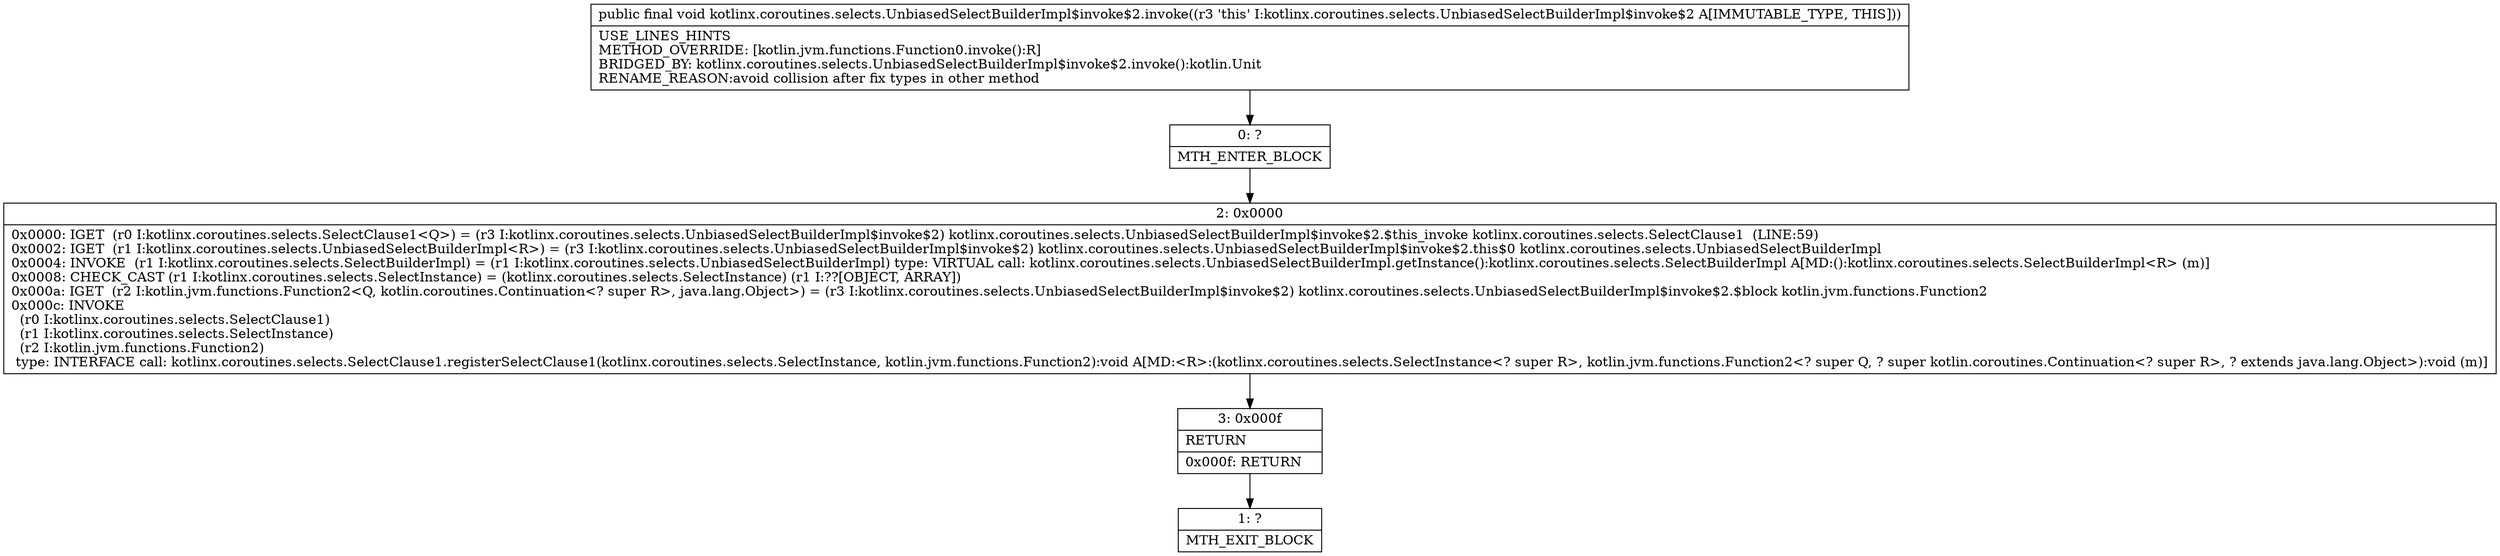 digraph "CFG forkotlinx.coroutines.selects.UnbiasedSelectBuilderImpl$invoke$2.invoke()V" {
Node_0 [shape=record,label="{0\:\ ?|MTH_ENTER_BLOCK\l}"];
Node_2 [shape=record,label="{2\:\ 0x0000|0x0000: IGET  (r0 I:kotlinx.coroutines.selects.SelectClause1\<Q\>) = (r3 I:kotlinx.coroutines.selects.UnbiasedSelectBuilderImpl$invoke$2) kotlinx.coroutines.selects.UnbiasedSelectBuilderImpl$invoke$2.$this_invoke kotlinx.coroutines.selects.SelectClause1  (LINE:59)\l0x0002: IGET  (r1 I:kotlinx.coroutines.selects.UnbiasedSelectBuilderImpl\<R\>) = (r3 I:kotlinx.coroutines.selects.UnbiasedSelectBuilderImpl$invoke$2) kotlinx.coroutines.selects.UnbiasedSelectBuilderImpl$invoke$2.this$0 kotlinx.coroutines.selects.UnbiasedSelectBuilderImpl \l0x0004: INVOKE  (r1 I:kotlinx.coroutines.selects.SelectBuilderImpl) = (r1 I:kotlinx.coroutines.selects.UnbiasedSelectBuilderImpl) type: VIRTUAL call: kotlinx.coroutines.selects.UnbiasedSelectBuilderImpl.getInstance():kotlinx.coroutines.selects.SelectBuilderImpl A[MD:():kotlinx.coroutines.selects.SelectBuilderImpl\<R\> (m)]\l0x0008: CHECK_CAST (r1 I:kotlinx.coroutines.selects.SelectInstance) = (kotlinx.coroutines.selects.SelectInstance) (r1 I:??[OBJECT, ARRAY]) \l0x000a: IGET  (r2 I:kotlin.jvm.functions.Function2\<Q, kotlin.coroutines.Continuation\<? super R\>, java.lang.Object\>) = (r3 I:kotlinx.coroutines.selects.UnbiasedSelectBuilderImpl$invoke$2) kotlinx.coroutines.selects.UnbiasedSelectBuilderImpl$invoke$2.$block kotlin.jvm.functions.Function2 \l0x000c: INVOKE  \l  (r0 I:kotlinx.coroutines.selects.SelectClause1)\l  (r1 I:kotlinx.coroutines.selects.SelectInstance)\l  (r2 I:kotlin.jvm.functions.Function2)\l type: INTERFACE call: kotlinx.coroutines.selects.SelectClause1.registerSelectClause1(kotlinx.coroutines.selects.SelectInstance, kotlin.jvm.functions.Function2):void A[MD:\<R\>:(kotlinx.coroutines.selects.SelectInstance\<? super R\>, kotlin.jvm.functions.Function2\<? super Q, ? super kotlin.coroutines.Continuation\<? super R\>, ? extends java.lang.Object\>):void (m)]\l}"];
Node_3 [shape=record,label="{3\:\ 0x000f|RETURN\l|0x000f: RETURN   \l}"];
Node_1 [shape=record,label="{1\:\ ?|MTH_EXIT_BLOCK\l}"];
MethodNode[shape=record,label="{public final void kotlinx.coroutines.selects.UnbiasedSelectBuilderImpl$invoke$2.invoke((r3 'this' I:kotlinx.coroutines.selects.UnbiasedSelectBuilderImpl$invoke$2 A[IMMUTABLE_TYPE, THIS]))  | USE_LINES_HINTS\lMETHOD_OVERRIDE: [kotlin.jvm.functions.Function0.invoke():R]\lBRIDGED_BY: kotlinx.coroutines.selects.UnbiasedSelectBuilderImpl$invoke$2.invoke():kotlin.Unit\lRENAME_REASON:avoid collision after fix types in other method\l}"];
MethodNode -> Node_0;Node_0 -> Node_2;
Node_2 -> Node_3;
Node_3 -> Node_1;
}

